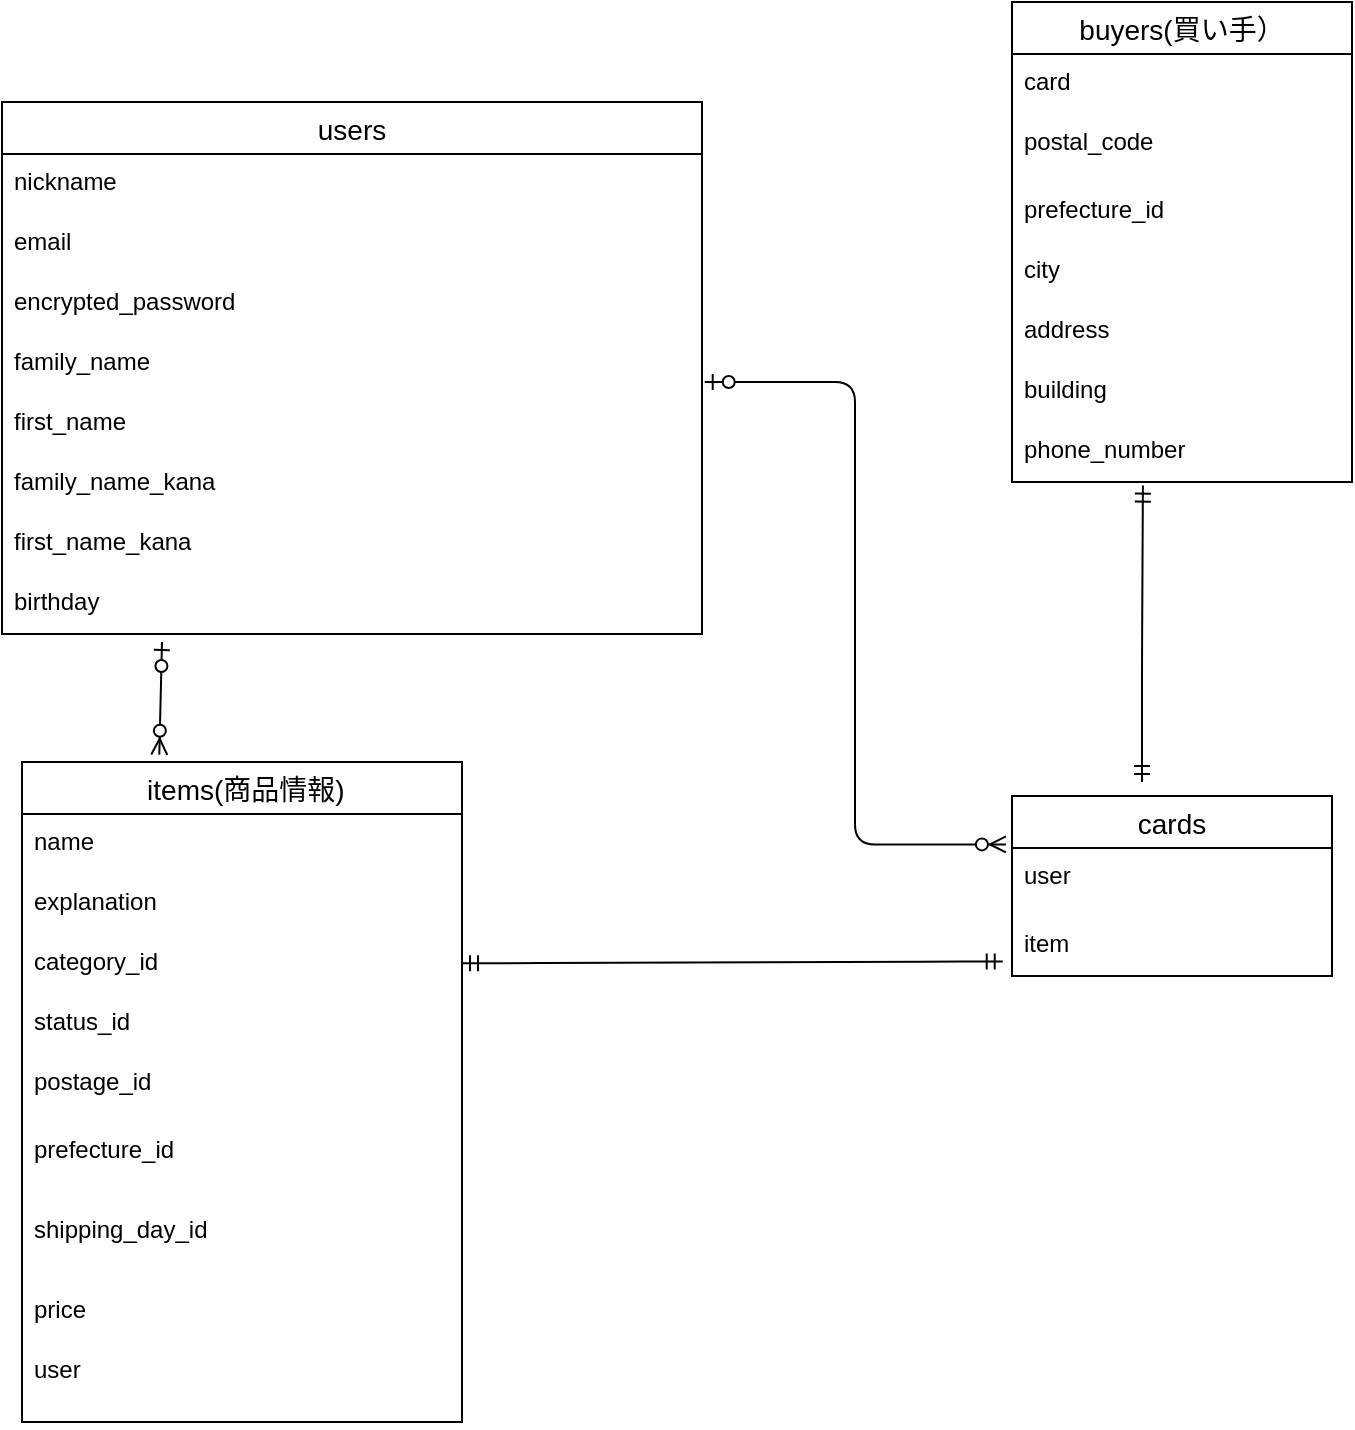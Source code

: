 <mxfile>
    <diagram id="7CV6pu6lqAVUQmDIPTkB" name="ページ1">
        <mxGraphModel dx="974" dy="3052" grid="1" gridSize="10" guides="1" tooltips="1" connect="1" arrows="1" fold="1" page="1" pageScale="1" pageWidth="827" pageHeight="1169" math="0" shadow="0">
            <root>
                <mxCell id="0"/>
                <mxCell id="1" parent="0"/>
                <mxCell id="bejHmZfzatPukMnk0wDc-18" value="users" style="swimlane;fontStyle=0;childLayout=stackLayout;horizontal=1;startSize=26;horizontalStack=0;resizeParent=1;resizeParentMax=0;resizeLast=0;collapsible=1;marginBottom=0;align=center;fontSize=14;" parent="1" vertex="1">
                    <mxGeometry x="100" y="-2190" width="350" height="266" as="geometry"/>
                </mxCell>
                <mxCell id="bejHmZfzatPukMnk0wDc-19" value="nickname" style="text;strokeColor=none;fillColor=none;spacingLeft=4;spacingRight=4;overflow=hidden;rotatable=0;points=[[0,0.5],[1,0.5]];portConstraint=eastwest;fontSize=12;" parent="bejHmZfzatPukMnk0wDc-18" vertex="1">
                    <mxGeometry y="26" width="350" height="30" as="geometry"/>
                </mxCell>
                <mxCell id="bejHmZfzatPukMnk0wDc-29" value="email" style="text;strokeColor=none;fillColor=none;spacingLeft=4;spacingRight=4;overflow=hidden;rotatable=0;points=[[0,0.5],[1,0.5]];portConstraint=eastwest;fontSize=12;" parent="bejHmZfzatPukMnk0wDc-18" vertex="1">
                    <mxGeometry y="56" width="350" height="30" as="geometry"/>
                </mxCell>
                <mxCell id="bejHmZfzatPukMnk0wDc-31" value="encrypted_password" style="text;strokeColor=none;fillColor=none;spacingLeft=4;spacingRight=4;overflow=hidden;rotatable=0;points=[[0,0.5],[1,0.5]];portConstraint=eastwest;fontSize=12;" parent="bejHmZfzatPukMnk0wDc-18" vertex="1">
                    <mxGeometry y="86" width="350" height="30" as="geometry"/>
                </mxCell>
                <mxCell id="bejHmZfzatPukMnk0wDc-30" value="family_name" style="text;strokeColor=none;fillColor=none;spacingLeft=4;spacingRight=4;overflow=hidden;rotatable=0;points=[[0,0.5],[1,0.5]];portConstraint=eastwest;fontSize=12;" parent="bejHmZfzatPukMnk0wDc-18" vertex="1">
                    <mxGeometry y="116" width="350" height="30" as="geometry"/>
                </mxCell>
                <mxCell id="bejHmZfzatPukMnk0wDc-39" value="first_name" style="text;strokeColor=none;fillColor=none;spacingLeft=4;spacingRight=4;overflow=hidden;rotatable=0;points=[[0,0.5],[1,0.5]];portConstraint=eastwest;fontSize=12;" parent="bejHmZfzatPukMnk0wDc-18" vertex="1">
                    <mxGeometry y="146" width="350" height="30" as="geometry"/>
                </mxCell>
                <mxCell id="bejHmZfzatPukMnk0wDc-41" value="family_name_kana" style="text;strokeColor=none;fillColor=none;spacingLeft=4;spacingRight=4;overflow=hidden;rotatable=0;points=[[0,0.5],[1,0.5]];portConstraint=eastwest;fontSize=12;" parent="bejHmZfzatPukMnk0wDc-18" vertex="1">
                    <mxGeometry y="176" width="350" height="30" as="geometry"/>
                </mxCell>
                <mxCell id="bejHmZfzatPukMnk0wDc-43" value="first_name_kana" style="text;strokeColor=none;fillColor=none;spacingLeft=4;spacingRight=4;overflow=hidden;rotatable=0;points=[[0,0.5],[1,0.5]];portConstraint=eastwest;fontSize=12;" parent="bejHmZfzatPukMnk0wDc-18" vertex="1">
                    <mxGeometry y="206" width="350" height="30" as="geometry"/>
                </mxCell>
                <mxCell id="bejHmZfzatPukMnk0wDc-40" value="birthday" style="text;strokeColor=none;fillColor=none;spacingLeft=4;spacingRight=4;overflow=hidden;rotatable=0;points=[[0,0.5],[1,0.5]];portConstraint=eastwest;fontSize=12;" parent="bejHmZfzatPukMnk0wDc-18" vertex="1">
                    <mxGeometry y="236" width="350" height="30" as="geometry"/>
                </mxCell>
                <mxCell id="bejHmZfzatPukMnk0wDc-44" value=" items(商品情報)" style="swimlane;fontStyle=0;childLayout=stackLayout;horizontal=1;startSize=26;horizontalStack=0;resizeParent=1;resizeParentMax=0;resizeLast=0;collapsible=1;marginBottom=0;align=center;fontSize=14;" parent="1" vertex="1">
                    <mxGeometry x="110" y="-1860" width="220" height="330" as="geometry"/>
                </mxCell>
                <mxCell id="bejHmZfzatPukMnk0wDc-65" value="name" style="text;strokeColor=none;fillColor=none;spacingLeft=4;spacingRight=4;overflow=hidden;rotatable=0;points=[[0,0.5],[1,0.5]];portConstraint=eastwest;fontSize=12;" parent="bejHmZfzatPukMnk0wDc-44" vertex="1">
                    <mxGeometry y="26" width="220" height="30" as="geometry"/>
                </mxCell>
                <mxCell id="bejHmZfzatPukMnk0wDc-62" value="explanation" style="text;strokeColor=none;fillColor=none;spacingLeft=4;spacingRight=4;overflow=hidden;rotatable=0;points=[[0,0.5],[1,0.5]];portConstraint=eastwest;fontSize=12;" parent="bejHmZfzatPukMnk0wDc-44" vertex="1">
                    <mxGeometry y="56" width="220" height="30" as="geometry"/>
                </mxCell>
                <mxCell id="bejHmZfzatPukMnk0wDc-70" value="category_id" style="text;strokeColor=none;fillColor=none;spacingLeft=4;spacingRight=4;overflow=hidden;rotatable=0;points=[[0,0.5],[1,0.5]];portConstraint=eastwest;fontSize=12;" parent="bejHmZfzatPukMnk0wDc-44" vertex="1">
                    <mxGeometry y="86" width="220" height="30" as="geometry"/>
                </mxCell>
                <mxCell id="bejHmZfzatPukMnk0wDc-68" value="status_id" style="text;strokeColor=none;fillColor=none;spacingLeft=4;spacingRight=4;overflow=hidden;rotatable=0;points=[[0,0.5],[1,0.5]];portConstraint=eastwest;fontSize=12;" parent="bejHmZfzatPukMnk0wDc-44" vertex="1">
                    <mxGeometry y="116" width="220" height="30" as="geometry"/>
                </mxCell>
                <mxCell id="bejHmZfzatPukMnk0wDc-64" value="postage_id" style="text;strokeColor=none;fillColor=none;spacingLeft=4;spacingRight=4;overflow=hidden;rotatable=0;points=[[0,0.5],[1,0.5]];portConstraint=eastwest;fontSize=12;" parent="bejHmZfzatPukMnk0wDc-44" vertex="1">
                    <mxGeometry y="146" width="220" height="34" as="geometry"/>
                </mxCell>
                <mxCell id="bejHmZfzatPukMnk0wDc-71" value="prefecture_id" style="text;strokeColor=none;fillColor=none;spacingLeft=4;spacingRight=4;overflow=hidden;rotatable=0;points=[[0,0.5],[1,0.5]];portConstraint=eastwest;fontSize=12;" parent="bejHmZfzatPukMnk0wDc-44" vertex="1">
                    <mxGeometry y="180" width="220" height="40" as="geometry"/>
                </mxCell>
                <mxCell id="bejHmZfzatPukMnk0wDc-72" value="shipping_day_id" style="text;strokeColor=none;fillColor=none;spacingLeft=4;spacingRight=4;overflow=hidden;rotatable=0;points=[[0,0.5],[1,0.5]];portConstraint=eastwest;fontSize=12;" parent="bejHmZfzatPukMnk0wDc-44" vertex="1">
                    <mxGeometry y="220" width="220" height="40" as="geometry"/>
                </mxCell>
                <mxCell id="bejHmZfzatPukMnk0wDc-74" value="price" style="text;strokeColor=none;fillColor=none;spacingLeft=4;spacingRight=4;overflow=hidden;rotatable=0;points=[[0,0.5],[1,0.5]];portConstraint=eastwest;fontSize=12;" parent="bejHmZfzatPukMnk0wDc-44" vertex="1">
                    <mxGeometry y="260" width="220" height="30" as="geometry"/>
                </mxCell>
                <mxCell id="bejHmZfzatPukMnk0wDc-93" value="user" style="text;strokeColor=none;fillColor=none;spacingLeft=4;spacingRight=4;overflow=hidden;rotatable=0;points=[[0,0.5],[1,0.5]];portConstraint=eastwest;fontSize=12;" parent="bejHmZfzatPukMnk0wDc-44" vertex="1">
                    <mxGeometry y="290" width="220" height="40" as="geometry"/>
                </mxCell>
                <mxCell id="bejHmZfzatPukMnk0wDc-54" value="cards" style="swimlane;fontStyle=0;childLayout=stackLayout;horizontal=1;startSize=26;horizontalStack=0;resizeParent=1;resizeParentMax=0;resizeLast=0;collapsible=1;marginBottom=0;align=center;fontSize=14;" parent="1" vertex="1">
                    <mxGeometry x="605" y="-1843" width="160" height="90" as="geometry"/>
                </mxCell>
                <mxCell id="bejHmZfzatPukMnk0wDc-55" value="user&#10;" style="text;strokeColor=none;fillColor=none;spacingLeft=4;spacingRight=4;overflow=hidden;rotatable=0;points=[[0,0.5],[1,0.5]];portConstraint=eastwest;fontSize=12;" parent="bejHmZfzatPukMnk0wDc-54" vertex="1">
                    <mxGeometry y="26" width="160" height="34" as="geometry"/>
                </mxCell>
                <mxCell id="bejHmZfzatPukMnk0wDc-56" value="item" style="text;strokeColor=none;fillColor=none;spacingLeft=4;spacingRight=4;overflow=hidden;rotatable=0;points=[[0,0.5],[1,0.5]];portConstraint=eastwest;fontSize=12;" parent="bejHmZfzatPukMnk0wDc-54" vertex="1">
                    <mxGeometry y="60" width="160" height="30" as="geometry"/>
                </mxCell>
                <mxCell id="bejHmZfzatPukMnk0wDc-58" value="buyers(買い手）" style="swimlane;fontStyle=0;childLayout=stackLayout;horizontal=1;startSize=26;horizontalStack=0;resizeParent=1;resizeParentMax=0;resizeLast=0;collapsible=1;marginBottom=0;align=center;fontSize=14;" parent="1" vertex="1">
                    <mxGeometry x="605" y="-2240" width="170" height="240" as="geometry">
                        <mxRectangle x="600" y="-2240" width="130" height="26" as="alternateBounds"/>
                    </mxGeometry>
                </mxCell>
                <mxCell id="bejHmZfzatPukMnk0wDc-59" value="card&#10;" style="text;strokeColor=none;fillColor=none;spacingLeft=4;spacingRight=4;overflow=hidden;rotatable=0;points=[[0,0.5],[1,0.5]];portConstraint=eastwest;fontSize=12;" parent="bejHmZfzatPukMnk0wDc-58" vertex="1">
                    <mxGeometry y="26" width="170" height="30" as="geometry"/>
                </mxCell>
                <mxCell id="bejHmZfzatPukMnk0wDc-81" value="postal_code" style="text;strokeColor=none;fillColor=none;spacingLeft=4;spacingRight=4;overflow=hidden;rotatable=0;points=[[0,0.5],[1,0.5]];portConstraint=eastwest;fontSize=12;" parent="bejHmZfzatPukMnk0wDc-58" vertex="1">
                    <mxGeometry y="56" width="170" height="34" as="geometry"/>
                </mxCell>
                <mxCell id="bejHmZfzatPukMnk0wDc-82" value="prefecture_id" style="text;strokeColor=none;fillColor=none;spacingLeft=4;spacingRight=4;overflow=hidden;rotatable=0;points=[[0,0.5],[1,0.5]];portConstraint=eastwest;fontSize=12;" parent="bejHmZfzatPukMnk0wDc-58" vertex="1">
                    <mxGeometry y="90" width="170" height="30" as="geometry"/>
                </mxCell>
                <mxCell id="bejHmZfzatPukMnk0wDc-80" value="city" style="text;strokeColor=none;fillColor=none;spacingLeft=4;spacingRight=4;overflow=hidden;rotatable=0;points=[[0,0.5],[1,0.5]];portConstraint=eastwest;fontSize=12;" parent="bejHmZfzatPukMnk0wDc-58" vertex="1">
                    <mxGeometry y="120" width="170" height="30" as="geometry"/>
                </mxCell>
                <mxCell id="bejHmZfzatPukMnk0wDc-77" value="address" style="text;strokeColor=none;fillColor=none;spacingLeft=4;spacingRight=4;overflow=hidden;rotatable=0;points=[[0,0.5],[1,0.5]];portConstraint=eastwest;fontSize=12;" parent="bejHmZfzatPukMnk0wDc-58" vertex="1">
                    <mxGeometry y="150" width="170" height="30" as="geometry"/>
                </mxCell>
                <mxCell id="bejHmZfzatPukMnk0wDc-34" value="building" style="text;strokeColor=none;fillColor=none;spacingLeft=4;spacingRight=4;overflow=hidden;rotatable=0;points=[[0,0.5],[1,0.5]];portConstraint=eastwest;fontSize=12;" parent="bejHmZfzatPukMnk0wDc-58" vertex="1">
                    <mxGeometry y="180" width="170" height="30" as="geometry"/>
                </mxCell>
                <mxCell id="bejHmZfzatPukMnk0wDc-79" value="phone_number" style="text;strokeColor=none;fillColor=none;spacingLeft=4;spacingRight=4;overflow=hidden;rotatable=0;points=[[0,0.5],[1,0.5]];portConstraint=eastwest;fontSize=12;" parent="bejHmZfzatPukMnk0wDc-58" vertex="1">
                    <mxGeometry y="210" width="170" height="30" as="geometry"/>
                </mxCell>
                <mxCell id="bejHmZfzatPukMnk0wDc-89" value="" style="fontSize=12;html=1;endArrow=ERzeroToMany;startArrow=ERzeroToOne;entryX=0.312;entryY=-0.011;entryDx=0;entryDy=0;entryPerimeter=0;" parent="1" target="bejHmZfzatPukMnk0wDc-44" edge="1">
                    <mxGeometry width="100" height="100" relative="1" as="geometry">
                        <mxPoint x="180" y="-1920" as="sourcePoint"/>
                        <mxPoint x="183" y="-1880" as="targetPoint"/>
                    </mxGeometry>
                </mxCell>
                <mxCell id="bejHmZfzatPukMnk0wDc-101" value="" style="edgeStyle=entityRelationEdgeStyle;fontSize=12;html=1;endArrow=ERmandOne;startArrow=ERmandOne;entryX=-0.029;entryY=0.76;entryDx=0;entryDy=0;entryPerimeter=0;" parent="1" target="bejHmZfzatPukMnk0wDc-56" edge="1">
                    <mxGeometry width="100" height="100" relative="1" as="geometry">
                        <mxPoint x="330" y="-1759.4" as="sourcePoint"/>
                        <mxPoint x="481" y="-1760" as="targetPoint"/>
                    </mxGeometry>
                </mxCell>
                <mxCell id="bejHmZfzatPukMnk0wDc-102" value="" style="fontSize=12;html=1;endArrow=ERmandOne;startArrow=ERmandOne;entryX=0.385;entryY=1.06;entryDx=0;entryDy=0;entryPerimeter=0;" parent="1" target="bejHmZfzatPukMnk0wDc-79" edge="1">
                    <mxGeometry width="100" height="100" relative="1" as="geometry">
                        <mxPoint x="670" y="-1850" as="sourcePoint"/>
                        <mxPoint x="685" y="-2000" as="targetPoint"/>
                        <Array as="points">
                            <mxPoint x="670" y="-1910"/>
                        </Array>
                    </mxGeometry>
                </mxCell>
                <mxCell id="4" value="" style="fontSize=12;html=1;endArrow=ERzeroToMany;startArrow=ERzeroToOne;entryX=-0.019;entryY=-0.053;entryDx=0;entryDy=0;entryPerimeter=0;edgeStyle=elbowEdgeStyle;" edge="1" parent="1" target="bejHmZfzatPukMnk0wDc-55">
                    <mxGeometry width="100" height="100" relative="1" as="geometry">
                        <mxPoint x="451.36" y="-2050" as="sourcePoint"/>
                        <mxPoint x="450.0" y="-1993.63" as="targetPoint"/>
                    </mxGeometry>
                </mxCell>
            </root>
        </mxGraphModel>
    </diagram>
</mxfile>